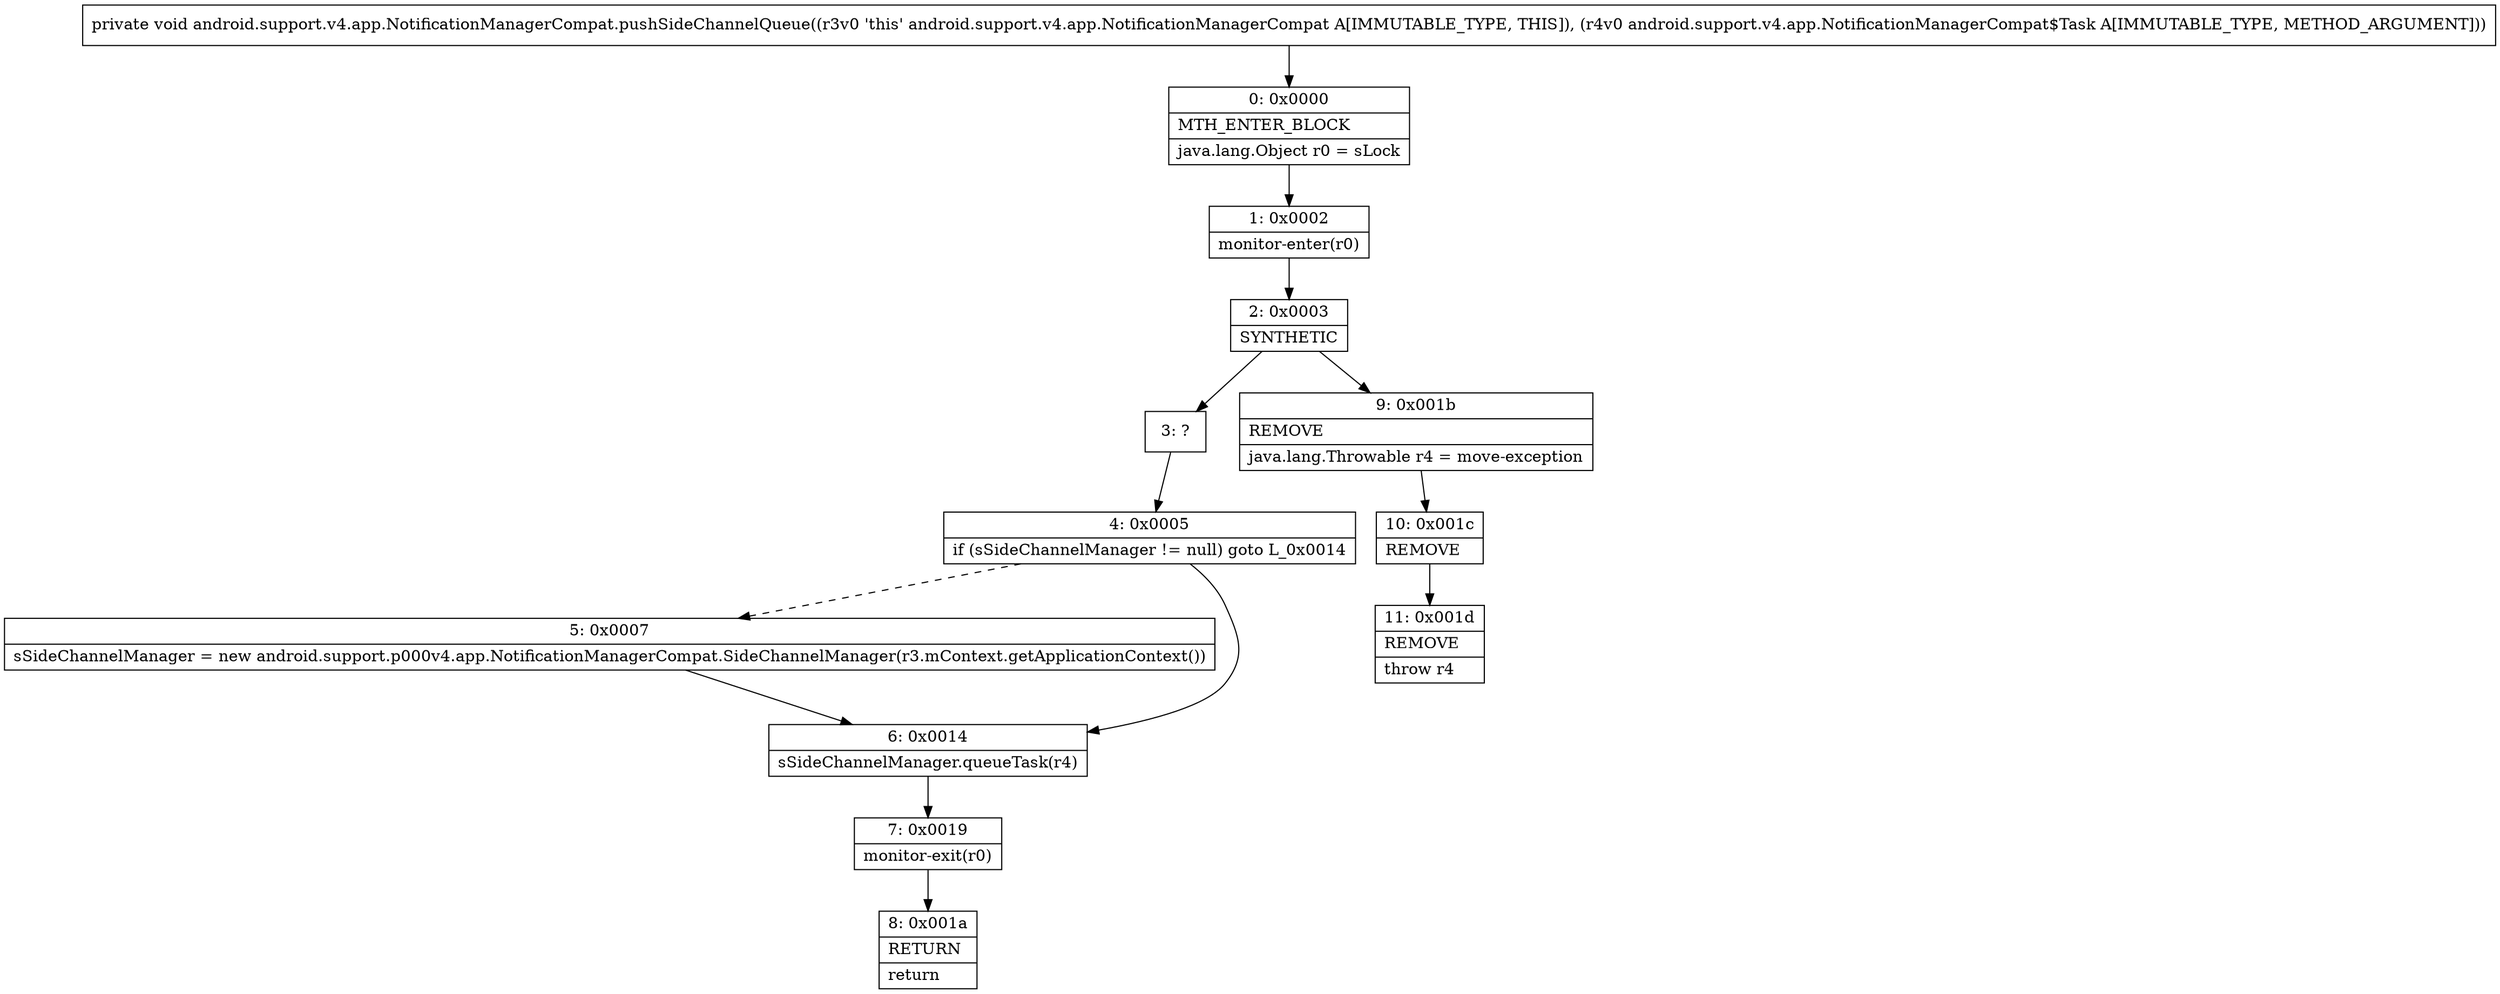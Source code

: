 digraph "CFG forandroid.support.v4.app.NotificationManagerCompat.pushSideChannelQueue(Landroid\/support\/v4\/app\/NotificationManagerCompat$Task;)V" {
Node_0 [shape=record,label="{0\:\ 0x0000|MTH_ENTER_BLOCK\l|java.lang.Object r0 = sLock\l}"];
Node_1 [shape=record,label="{1\:\ 0x0002|monitor\-enter(r0)\l}"];
Node_2 [shape=record,label="{2\:\ 0x0003|SYNTHETIC\l}"];
Node_3 [shape=record,label="{3\:\ ?}"];
Node_4 [shape=record,label="{4\:\ 0x0005|if (sSideChannelManager != null) goto L_0x0014\l}"];
Node_5 [shape=record,label="{5\:\ 0x0007|sSideChannelManager = new android.support.p000v4.app.NotificationManagerCompat.SideChannelManager(r3.mContext.getApplicationContext())\l}"];
Node_6 [shape=record,label="{6\:\ 0x0014|sSideChannelManager.queueTask(r4)\l}"];
Node_7 [shape=record,label="{7\:\ 0x0019|monitor\-exit(r0)\l}"];
Node_8 [shape=record,label="{8\:\ 0x001a|RETURN\l|return\l}"];
Node_9 [shape=record,label="{9\:\ 0x001b|REMOVE\l|java.lang.Throwable r4 = move\-exception\l}"];
Node_10 [shape=record,label="{10\:\ 0x001c|REMOVE\l}"];
Node_11 [shape=record,label="{11\:\ 0x001d|REMOVE\l|throw r4\l}"];
MethodNode[shape=record,label="{private void android.support.v4.app.NotificationManagerCompat.pushSideChannelQueue((r3v0 'this' android.support.v4.app.NotificationManagerCompat A[IMMUTABLE_TYPE, THIS]), (r4v0 android.support.v4.app.NotificationManagerCompat$Task A[IMMUTABLE_TYPE, METHOD_ARGUMENT])) }"];
MethodNode -> Node_0;
Node_0 -> Node_1;
Node_1 -> Node_2;
Node_2 -> Node_3;
Node_2 -> Node_9;
Node_3 -> Node_4;
Node_4 -> Node_5[style=dashed];
Node_4 -> Node_6;
Node_5 -> Node_6;
Node_6 -> Node_7;
Node_7 -> Node_8;
Node_9 -> Node_10;
Node_10 -> Node_11;
}


